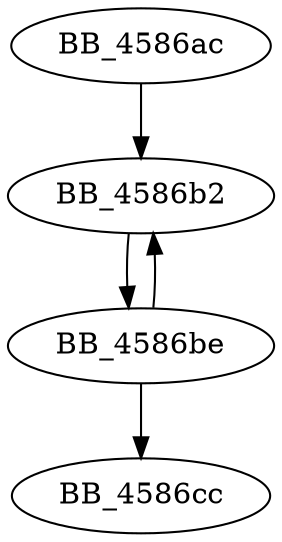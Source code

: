 DiGraph sub_4586AC{
BB_4586ac->BB_4586b2
BB_4586b2->BB_4586be
BB_4586be->BB_4586b2
BB_4586be->BB_4586cc
}
